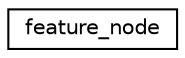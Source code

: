 digraph "Graphical Class Hierarchy"
{
  edge [fontname="Helvetica",fontsize="10",labelfontname="Helvetica",labelfontsize="10"];
  node [fontname="Helvetica",fontsize="10",shape=record];
  rankdir="LR";
  Node1 [label="feature_node",height=0.2,width=0.4,color="black", fillcolor="white", style="filled",URL="$structfeature__node.html"];
}
